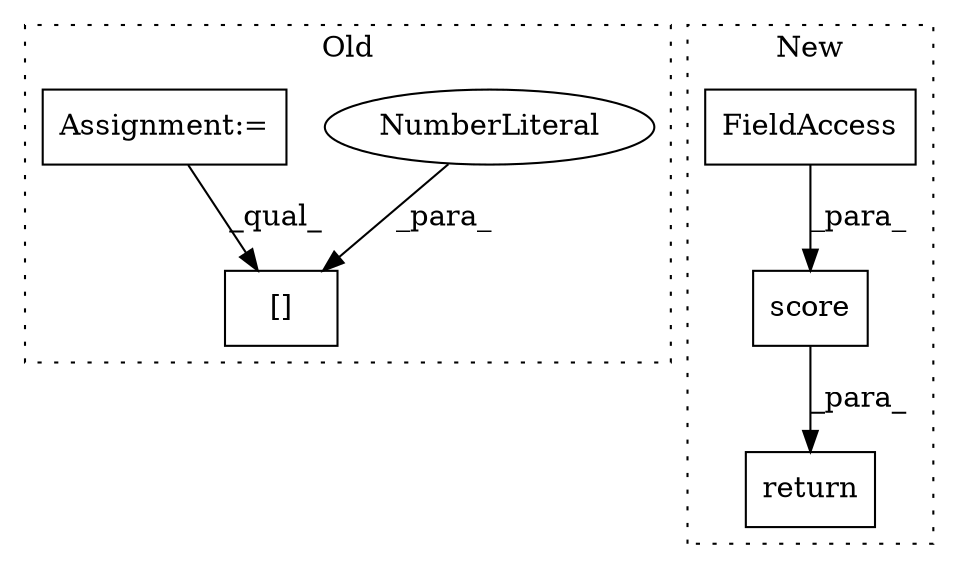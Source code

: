 digraph G {
subgraph cluster0 {
1 [label="[]" a="2" s="3921,3955" l="33,1" shape="box"];
3 [label="NumberLiteral" a="34" s="3954" l="1" shape="ellipse"];
6 [label="Assignment:=" a="7" s="3886" l="1" shape="box"];
label = "Old";
style="dotted";
}
subgraph cluster1 {
2 [label="score" a="32" s="4677,4710" l="6,1" shape="box"];
4 [label="return" a="41" s="4665" l="7" shape="box"];
5 [label="FieldAccess" a="22" s="4704" l="6" shape="box"];
label = "New";
style="dotted";
}
2 -> 4 [label="_para_"];
3 -> 1 [label="_para_"];
5 -> 2 [label="_para_"];
6 -> 1 [label="_qual_"];
}